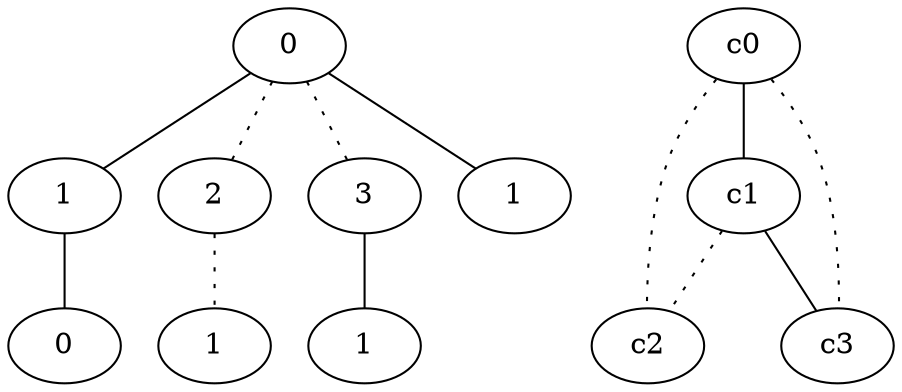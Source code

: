 graph {
a0[label=0];
a1[label=1];
a2[label=0];
a3[label=2];
a4[label=1];
a5[label=3];
a6[label=1];
a7[label=1];
a0 -- a1;
a0 -- a3 [style=dotted];
a0 -- a5 [style=dotted];
a0 -- a7;
a1 -- a2;
a3 -- a4 [style=dotted];
a5 -- a6;
c0 -- c1;
c0 -- c2 [style=dotted];
c0 -- c3 [style=dotted];
c1 -- c2 [style=dotted];
c1 -- c3;
}
